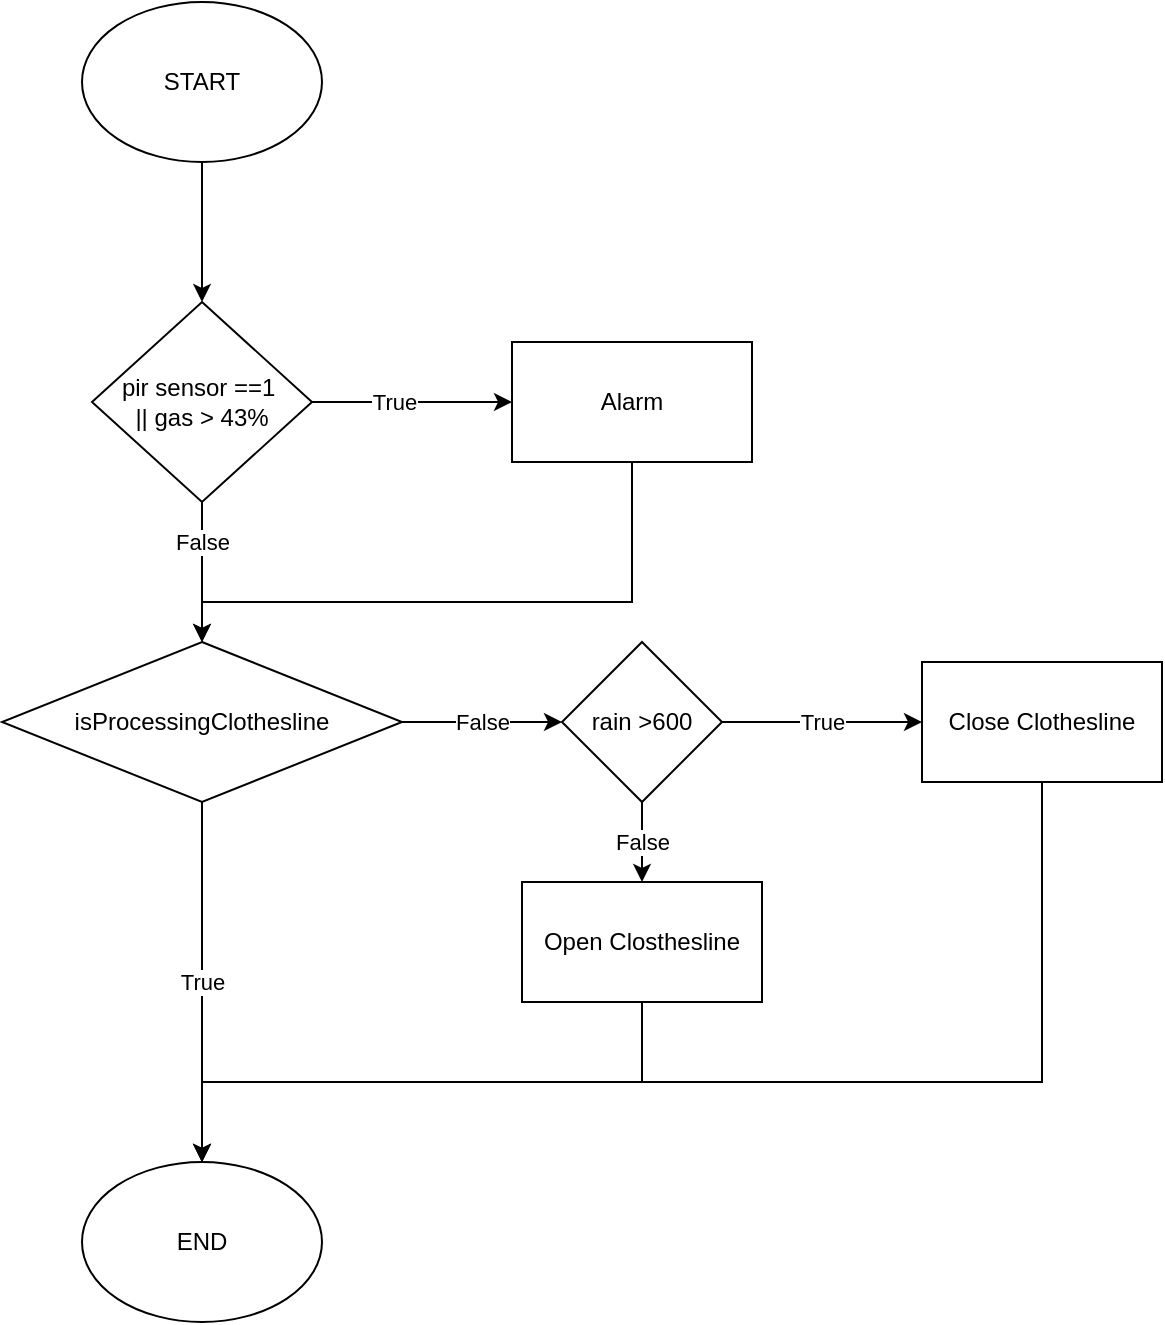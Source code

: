 <mxfile version="20.2.3" type="device"><diagram id="6xQ3MLAblYCPRnAu_wZC" name="Page-1"><mxGraphModel dx="736" dy="793" grid="1" gridSize="10" guides="1" tooltips="1" connect="1" arrows="1" fold="1" page="1" pageScale="1" pageWidth="850" pageHeight="1100" math="0" shadow="0"><root><mxCell id="0"/><mxCell id="1" parent="0"/><mxCell id="TtHgZuWePcp5aJXur1g2-11" value="" style="edgeStyle=orthogonalEdgeStyle;rounded=0;orthogonalLoop=1;jettySize=auto;html=1;" edge="1" parent="1" source="TtHgZuWePcp5aJXur1g2-1" target="TtHgZuWePcp5aJXur1g2-2"><mxGeometry relative="1" as="geometry"/></mxCell><mxCell id="TtHgZuWePcp5aJXur1g2-1" value="START" style="ellipse;whiteSpace=wrap;html=1;" vertex="1" parent="1"><mxGeometry x="210" y="20" width="120" height="80" as="geometry"/></mxCell><mxCell id="TtHgZuWePcp5aJXur1g2-12" value="False" style="edgeStyle=orthogonalEdgeStyle;rounded=0;orthogonalLoop=1;jettySize=auto;html=1;" edge="1" parent="1" source="TtHgZuWePcp5aJXur1g2-2" target="TtHgZuWePcp5aJXur1g2-6"><mxGeometry x="-0.429" relative="1" as="geometry"><Array as="points"><mxPoint x="270" y="300"/><mxPoint x="270" y="300"/></Array><mxPoint as="offset"/></mxGeometry></mxCell><mxCell id="TtHgZuWePcp5aJXur1g2-20" value="" style="edgeStyle=orthogonalEdgeStyle;rounded=0;orthogonalLoop=1;jettySize=auto;html=1;" edge="1" parent="1" source="TtHgZuWePcp5aJXur1g2-2" target="TtHgZuWePcp5aJXur1g2-3"><mxGeometry relative="1" as="geometry"/></mxCell><mxCell id="TtHgZuWePcp5aJXur1g2-22" value="True" style="edgeLabel;html=1;align=center;verticalAlign=middle;resizable=0;points=[];" vertex="1" connectable="0" parent="TtHgZuWePcp5aJXur1g2-20"><mxGeometry x="-0.176" relative="1" as="geometry"><mxPoint as="offset"/></mxGeometry></mxCell><mxCell id="TtHgZuWePcp5aJXur1g2-2" value="pir sensor ==1&amp;nbsp;&lt;br&gt;|| gas &amp;gt; 43%" style="rhombus;whiteSpace=wrap;html=1;" vertex="1" parent="1"><mxGeometry x="215" y="170" width="110" height="100" as="geometry"/></mxCell><mxCell id="TtHgZuWePcp5aJXur1g2-21" style="edgeStyle=orthogonalEdgeStyle;rounded=0;orthogonalLoop=1;jettySize=auto;html=1;" edge="1" parent="1" source="TtHgZuWePcp5aJXur1g2-3" target="TtHgZuWePcp5aJXur1g2-6"><mxGeometry relative="1" as="geometry"><Array as="points"><mxPoint x="485" y="320"/><mxPoint x="270" y="320"/></Array></mxGeometry></mxCell><mxCell id="TtHgZuWePcp5aJXur1g2-3" value="Alarm" style="rounded=0;whiteSpace=wrap;html=1;" vertex="1" parent="1"><mxGeometry x="425" y="190" width="120" height="60" as="geometry"/></mxCell><mxCell id="TtHgZuWePcp5aJXur1g2-13" value="True" style="edgeStyle=orthogonalEdgeStyle;rounded=0;orthogonalLoop=1;jettySize=auto;html=1;" edge="1" parent="1" source="TtHgZuWePcp5aJXur1g2-6" target="TtHgZuWePcp5aJXur1g2-10"><mxGeometry relative="1" as="geometry"/></mxCell><mxCell id="TtHgZuWePcp5aJXur1g2-14" value="False" style="edgeStyle=orthogonalEdgeStyle;rounded=0;orthogonalLoop=1;jettySize=auto;html=1;" edge="1" parent="1" source="TtHgZuWePcp5aJXur1g2-6" target="TtHgZuWePcp5aJXur1g2-8"><mxGeometry relative="1" as="geometry"><Array as="points"><mxPoint x="430" y="380"/><mxPoint x="430" y="380"/></Array></mxGeometry></mxCell><mxCell id="TtHgZuWePcp5aJXur1g2-6" value="isProcessingClothesline" style="rhombus;whiteSpace=wrap;html=1;" vertex="1" parent="1"><mxGeometry x="170" y="340" width="200" height="80" as="geometry"/></mxCell><mxCell id="TtHgZuWePcp5aJXur1g2-19" style="edgeStyle=orthogonalEdgeStyle;rounded=0;orthogonalLoop=1;jettySize=auto;html=1;entryX=0.5;entryY=0;entryDx=0;entryDy=0;" edge="1" parent="1" source="TtHgZuWePcp5aJXur1g2-7" target="TtHgZuWePcp5aJXur1g2-10"><mxGeometry relative="1" as="geometry"><Array as="points"><mxPoint x="690" y="560"/><mxPoint x="270" y="560"/></Array></mxGeometry></mxCell><mxCell id="TtHgZuWePcp5aJXur1g2-7" value="Close Clothesline" style="rounded=0;whiteSpace=wrap;html=1;" vertex="1" parent="1"><mxGeometry x="630" y="350" width="120" height="60" as="geometry"/></mxCell><mxCell id="TtHgZuWePcp5aJXur1g2-15" value="True" style="edgeStyle=orthogonalEdgeStyle;rounded=0;orthogonalLoop=1;jettySize=auto;html=1;" edge="1" parent="1" source="TtHgZuWePcp5aJXur1g2-8" target="TtHgZuWePcp5aJXur1g2-7"><mxGeometry relative="1" as="geometry"/></mxCell><mxCell id="TtHgZuWePcp5aJXur1g2-16" value="False" style="edgeStyle=orthogonalEdgeStyle;rounded=0;orthogonalLoop=1;jettySize=auto;html=1;" edge="1" parent="1" source="TtHgZuWePcp5aJXur1g2-8" target="TtHgZuWePcp5aJXur1g2-9"><mxGeometry relative="1" as="geometry"/></mxCell><mxCell id="TtHgZuWePcp5aJXur1g2-8" value="rain &amp;gt;600" style="rhombus;whiteSpace=wrap;html=1;" vertex="1" parent="1"><mxGeometry x="450" y="340" width="80" height="80" as="geometry"/></mxCell><mxCell id="TtHgZuWePcp5aJXur1g2-18" style="edgeStyle=orthogonalEdgeStyle;rounded=0;orthogonalLoop=1;jettySize=auto;html=1;entryX=0.5;entryY=0;entryDx=0;entryDy=0;" edge="1" parent="1" source="TtHgZuWePcp5aJXur1g2-9" target="TtHgZuWePcp5aJXur1g2-10"><mxGeometry relative="1" as="geometry"><Array as="points"><mxPoint x="490" y="560"/><mxPoint x="270" y="560"/></Array></mxGeometry></mxCell><mxCell id="TtHgZuWePcp5aJXur1g2-9" value="Open Closthesline" style="rounded=0;whiteSpace=wrap;html=1;" vertex="1" parent="1"><mxGeometry x="430" y="460" width="120" height="60" as="geometry"/></mxCell><mxCell id="TtHgZuWePcp5aJXur1g2-10" value="END" style="ellipse;whiteSpace=wrap;html=1;" vertex="1" parent="1"><mxGeometry x="210" y="600" width="120" height="80" as="geometry"/></mxCell></root></mxGraphModel></diagram></mxfile>